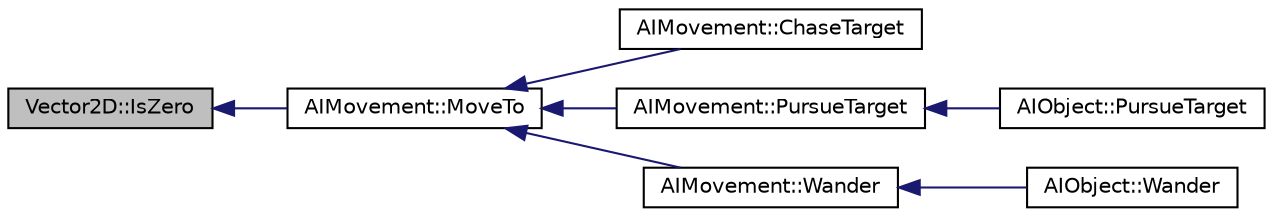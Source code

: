 digraph "Vector2D::IsZero"
{
  edge [fontname="Helvetica",fontsize="10",labelfontname="Helvetica",labelfontsize="10"];
  node [fontname="Helvetica",fontsize="10",shape=record];
  rankdir="LR";
  Node1 [label="Vector2D::IsZero",height=0.2,width=0.4,color="black", fillcolor="grey75", style="filled" fontcolor="black"];
  Node1 -> Node2 [dir="back",color="midnightblue",fontsize="10",style="solid",fontname="Helvetica"];
  Node2 [label="AIMovement::MoveTo",height=0.2,width=0.4,color="black", fillcolor="white", style="filled",URL="$class_a_i_movement.html#a178d27310c51b0b80d73a1aff4f37c09",tooltip="Given the current position and a target, moves the AI object towards the target. "];
  Node2 -> Node3 [dir="back",color="midnightblue",fontsize="10",style="solid",fontname="Helvetica"];
  Node3 [label="AIMovement::ChaseTarget",height=0.2,width=0.4,color="black", fillcolor="white", style="filled",URL="$class_a_i_movement.html#ab81831083fa4c26e1b9d7292cec27501",tooltip="Chases the target. "];
  Node2 -> Node4 [dir="back",color="midnightblue",fontsize="10",style="solid",fontname="Helvetica"];
  Node4 [label="AIMovement::PursueTarget",height=0.2,width=0.4,color="black", fillcolor="white", style="filled",URL="$class_a_i_movement.html#a76d2f32d71d5d10cba440b26d90fe190",tooltip="Pursues the target by using the targets velocity to predict where the target will be..."];
  Node4 -> Node5 [dir="back",color="midnightblue",fontsize="10",style="solid",fontname="Helvetica"];
  Node5 [label="AIObject::PursueTarget",height=0.2,width=0.4,color="black", fillcolor="white", style="filled",URL="$class_a_i_object.html#a2bb42bf775a1cab13c0c83662f0ede3f",tooltip="Pursues the target. "];
  Node2 -> Node6 [dir="back",color="midnightblue",fontsize="10",style="solid",fontname="Helvetica"];
  Node6 [label="AIMovement::Wander",height=0.2,width=0.4,color="black", fillcolor="white", style="filled",URL="$class_a_i_movement.html#a098fb9b86d9ccbb117b39d8b3796f625",tooltip="Moves the AI object making them appear to be wandering around randomly. "];
  Node6 -> Node7 [dir="back",color="midnightblue",fontsize="10",style="solid",fontname="Helvetica"];
  Node7 [label="AIObject::Wander",height=0.2,width=0.4,color="black", fillcolor="white", style="filled",URL="$class_a_i_object.html#aaf17a67b5ce98c0aadc71cbd13604d2f",tooltip="Wanders around randomly. "];
}
